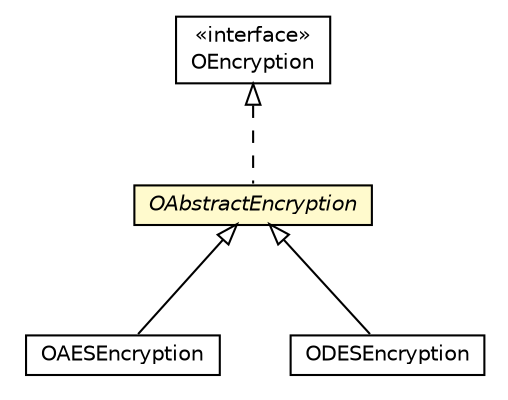 #!/usr/local/bin/dot
#
# Class diagram 
# Generated by UMLGraph version R5_6-24-gf6e263 (http://www.umlgraph.org/)
#

digraph G {
	edge [fontname="Helvetica",fontsize=10,labelfontname="Helvetica",labelfontsize=10];
	node [fontname="Helvetica",fontsize=10,shape=plaintext];
	nodesep=0.25;
	ranksep=0.5;
	// com.orientechnologies.orient.core.encryption.impl.OAESEncryption
	c521474 [label=<<table title="com.orientechnologies.orient.core.encryption.impl.OAESEncryption" border="0" cellborder="1" cellspacing="0" cellpadding="2" port="p" href="./OAESEncryption.html">
		<tr><td><table border="0" cellspacing="0" cellpadding="1">
<tr><td align="center" balign="center"> OAESEncryption </td></tr>
		</table></td></tr>
		</table>>, URL="./OAESEncryption.html", fontname="Helvetica", fontcolor="black", fontsize=10.0];
	// com.orientechnologies.orient.core.encryption.impl.ODESEncryption
	c521476 [label=<<table title="com.orientechnologies.orient.core.encryption.impl.ODESEncryption" border="0" cellborder="1" cellspacing="0" cellpadding="2" port="p" href="./ODESEncryption.html">
		<tr><td><table border="0" cellspacing="0" cellpadding="1">
<tr><td align="center" balign="center"> ODESEncryption </td></tr>
		</table></td></tr>
		</table>>, URL="./ODESEncryption.html", fontname="Helvetica", fontcolor="black", fontsize=10.0];
	// com.orientechnologies.orient.core.encryption.impl.OAbstractEncryption
	c521477 [label=<<table title="com.orientechnologies.orient.core.encryption.impl.OAbstractEncryption" border="0" cellborder="1" cellspacing="0" cellpadding="2" port="p" bgcolor="lemonChiffon" href="./OAbstractEncryption.html">
		<tr><td><table border="0" cellspacing="0" cellpadding="1">
<tr><td align="center" balign="center"><font face="Helvetica-Oblique"> OAbstractEncryption </font></td></tr>
		</table></td></tr>
		</table>>, URL="./OAbstractEncryption.html", fontname="Helvetica", fontcolor="black", fontsize=10.0];
	// com.orientechnologies.orient.core.encryption.OEncryption
	c521478 [label=<<table title="com.orientechnologies.orient.core.encryption.OEncryption" border="0" cellborder="1" cellspacing="0" cellpadding="2" port="p" href="../OEncryption.html">
		<tr><td><table border="0" cellspacing="0" cellpadding="1">
<tr><td align="center" balign="center"> &#171;interface&#187; </td></tr>
<tr><td align="center" balign="center"> OEncryption </td></tr>
		</table></td></tr>
		</table>>, URL="../OEncryption.html", fontname="Helvetica", fontcolor="black", fontsize=10.0];
	//com.orientechnologies.orient.core.encryption.impl.OAESEncryption extends com.orientechnologies.orient.core.encryption.impl.OAbstractEncryption
	c521477:p -> c521474:p [dir=back,arrowtail=empty];
	//com.orientechnologies.orient.core.encryption.impl.ODESEncryption extends com.orientechnologies.orient.core.encryption.impl.OAbstractEncryption
	c521477:p -> c521476:p [dir=back,arrowtail=empty];
	//com.orientechnologies.orient.core.encryption.impl.OAbstractEncryption implements com.orientechnologies.orient.core.encryption.OEncryption
	c521478:p -> c521477:p [dir=back,arrowtail=empty,style=dashed];
}

